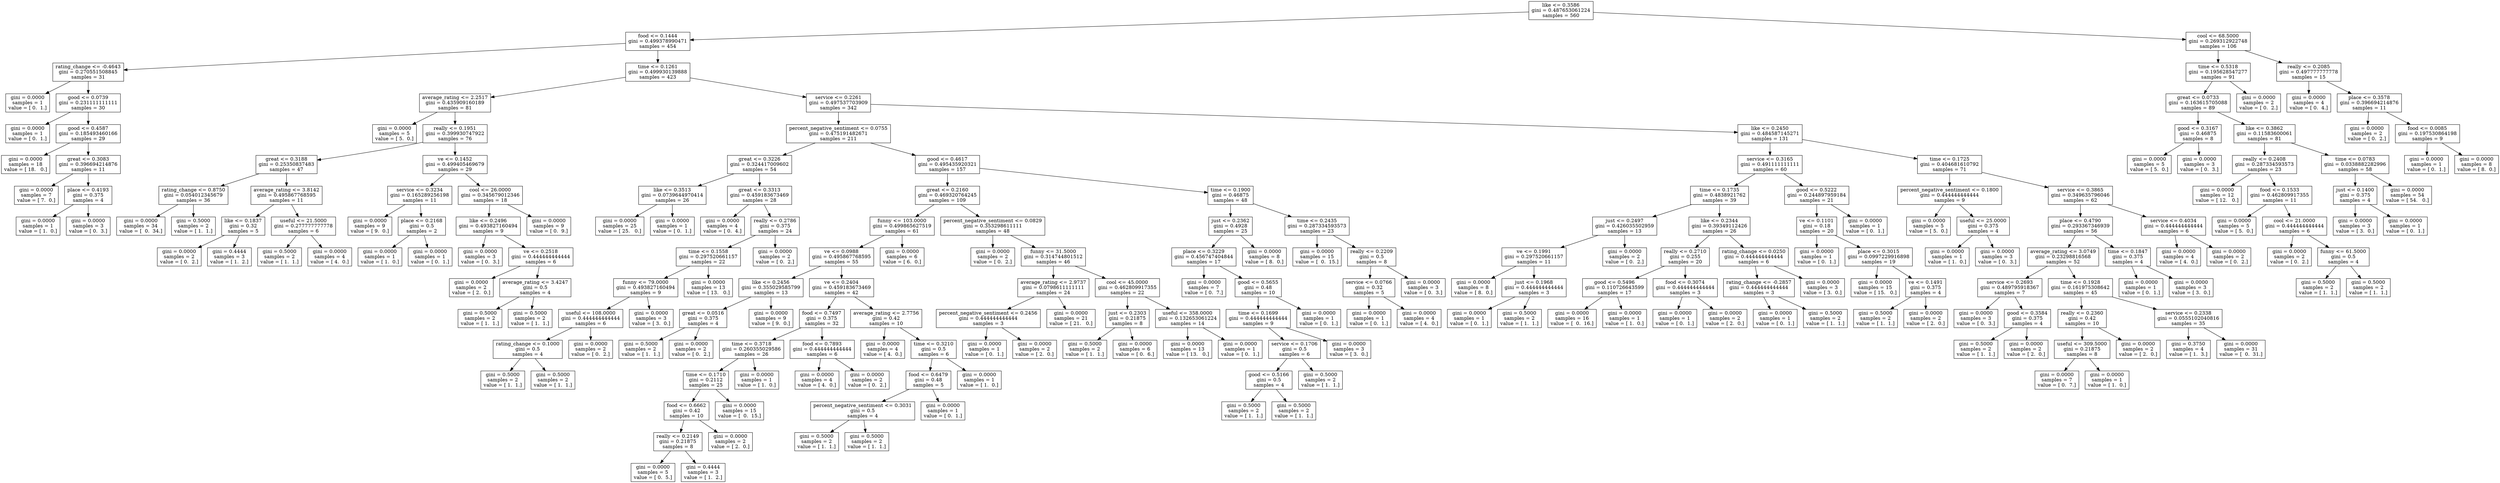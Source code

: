 digraph Tree {
0 [label="like <= 0.3586\ngini = 0.487653061224\nsamples = 560", shape="box"] ;
1 [label="food <= 0.1444\ngini = 0.499378990471\nsamples = 454", shape="box"] ;
0 -> 1 ;
2 [label="rating_change <= -0.4643\ngini = 0.270551508845\nsamples = 31", shape="box"] ;
1 -> 2 ;
3 [label="gini = 0.0000\nsamples = 1\nvalue = [ 0.  1.]", shape="box"] ;
2 -> 3 ;
4 [label="good <= 0.0739\ngini = 0.231111111111\nsamples = 30", shape="box"] ;
2 -> 4 ;
5 [label="gini = 0.0000\nsamples = 1\nvalue = [ 0.  1.]", shape="box"] ;
4 -> 5 ;
6 [label="good <= 0.4587\ngini = 0.185493460166\nsamples = 29", shape="box"] ;
4 -> 6 ;
7 [label="gini = 0.0000\nsamples = 18\nvalue = [ 18.   0.]", shape="box"] ;
6 -> 7 ;
8 [label="great <= 0.3083\ngini = 0.396694214876\nsamples = 11", shape="box"] ;
6 -> 8 ;
9 [label="gini = 0.0000\nsamples = 7\nvalue = [ 7.  0.]", shape="box"] ;
8 -> 9 ;
10 [label="place <= 0.4193\ngini = 0.375\nsamples = 4", shape="box"] ;
8 -> 10 ;
11 [label="gini = 0.0000\nsamples = 1\nvalue = [ 1.  0.]", shape="box"] ;
10 -> 11 ;
12 [label="gini = 0.0000\nsamples = 3\nvalue = [ 0.  3.]", shape="box"] ;
10 -> 12 ;
13 [label="time <= 0.1261\ngini = 0.499930139888\nsamples = 423", shape="box"] ;
1 -> 13 ;
14 [label="average_rating <= 2.2517\ngini = 0.435909160189\nsamples = 81", shape="box"] ;
13 -> 14 ;
15 [label="gini = 0.0000\nsamples = 5\nvalue = [ 5.  0.]", shape="box"] ;
14 -> 15 ;
16 [label="really <= 0.1951\ngini = 0.399930747922\nsamples = 76", shape="box"] ;
14 -> 16 ;
17 [label="great <= 0.3188\ngini = 0.25350837483\nsamples = 47", shape="box"] ;
16 -> 17 ;
18 [label="rating_change <= 0.8750\ngini = 0.054012345679\nsamples = 36", shape="box"] ;
17 -> 18 ;
19 [label="gini = 0.0000\nsamples = 34\nvalue = [  0.  34.]", shape="box"] ;
18 -> 19 ;
20 [label="gini = 0.5000\nsamples = 2\nvalue = [ 1.  1.]", shape="box"] ;
18 -> 20 ;
21 [label="average_rating <= 3.8142\ngini = 0.495867768595\nsamples = 11", shape="box"] ;
17 -> 21 ;
22 [label="like <= 0.1837\ngini = 0.32\nsamples = 5", shape="box"] ;
21 -> 22 ;
23 [label="gini = 0.0000\nsamples = 2\nvalue = [ 0.  2.]", shape="box"] ;
22 -> 23 ;
24 [label="gini = 0.4444\nsamples = 3\nvalue = [ 1.  2.]", shape="box"] ;
22 -> 24 ;
25 [label="useful <= 21.5000\ngini = 0.277777777778\nsamples = 6", shape="box"] ;
21 -> 25 ;
26 [label="gini = 0.5000\nsamples = 2\nvalue = [ 1.  1.]", shape="box"] ;
25 -> 26 ;
27 [label="gini = 0.0000\nsamples = 4\nvalue = [ 4.  0.]", shape="box"] ;
25 -> 27 ;
28 [label="ve <= 0.1452\ngini = 0.499405469679\nsamples = 29", shape="box"] ;
16 -> 28 ;
29 [label="service <= 0.3234\ngini = 0.165289256198\nsamples = 11", shape="box"] ;
28 -> 29 ;
30 [label="gini = 0.0000\nsamples = 9\nvalue = [ 9.  0.]", shape="box"] ;
29 -> 30 ;
31 [label="place <= 0.2168\ngini = 0.5\nsamples = 2", shape="box"] ;
29 -> 31 ;
32 [label="gini = 0.0000\nsamples = 1\nvalue = [ 1.  0.]", shape="box"] ;
31 -> 32 ;
33 [label="gini = 0.0000\nsamples = 1\nvalue = [ 0.  1.]", shape="box"] ;
31 -> 33 ;
34 [label="cool <= 26.0000\ngini = 0.345679012346\nsamples = 18", shape="box"] ;
28 -> 34 ;
35 [label="like <= 0.2496\ngini = 0.493827160494\nsamples = 9", shape="box"] ;
34 -> 35 ;
36 [label="gini = 0.0000\nsamples = 3\nvalue = [ 0.  3.]", shape="box"] ;
35 -> 36 ;
37 [label="ve <= 0.2518\ngini = 0.444444444444\nsamples = 6", shape="box"] ;
35 -> 37 ;
38 [label="gini = 0.0000\nsamples = 2\nvalue = [ 2.  0.]", shape="box"] ;
37 -> 38 ;
39 [label="average_rating <= 3.4247\ngini = 0.5\nsamples = 4", shape="box"] ;
37 -> 39 ;
40 [label="gini = 0.5000\nsamples = 2\nvalue = [ 1.  1.]", shape="box"] ;
39 -> 40 ;
41 [label="gini = 0.5000\nsamples = 2\nvalue = [ 1.  1.]", shape="box"] ;
39 -> 41 ;
42 [label="gini = 0.0000\nsamples = 9\nvalue = [ 0.  9.]", shape="box"] ;
34 -> 42 ;
43 [label="service <= 0.2261\ngini = 0.497537703909\nsamples = 342", shape="box"] ;
13 -> 43 ;
44 [label="percent_negative_sentiment <= 0.0755\ngini = 0.475191482671\nsamples = 211", shape="box"] ;
43 -> 44 ;
45 [label="great <= 0.3226\ngini = 0.324417009602\nsamples = 54", shape="box"] ;
44 -> 45 ;
46 [label="like <= 0.3513\ngini = 0.0739644970414\nsamples = 26", shape="box"] ;
45 -> 46 ;
47 [label="gini = 0.0000\nsamples = 25\nvalue = [ 25.   0.]", shape="box"] ;
46 -> 47 ;
48 [label="gini = 0.0000\nsamples = 1\nvalue = [ 0.  1.]", shape="box"] ;
46 -> 48 ;
49 [label="great <= 0.3313\ngini = 0.459183673469\nsamples = 28", shape="box"] ;
45 -> 49 ;
50 [label="gini = 0.0000\nsamples = 4\nvalue = [ 0.  4.]", shape="box"] ;
49 -> 50 ;
51 [label="really <= 0.2786\ngini = 0.375\nsamples = 24", shape="box"] ;
49 -> 51 ;
52 [label="time <= 0.1558\ngini = 0.297520661157\nsamples = 22", shape="box"] ;
51 -> 52 ;
53 [label="funny <= 79.0000\ngini = 0.493827160494\nsamples = 9", shape="box"] ;
52 -> 53 ;
54 [label="useful <= 108.0000\ngini = 0.444444444444\nsamples = 6", shape="box"] ;
53 -> 54 ;
55 [label="rating_change <= 0.1000\ngini = 0.5\nsamples = 4", shape="box"] ;
54 -> 55 ;
56 [label="gini = 0.5000\nsamples = 2\nvalue = [ 1.  1.]", shape="box"] ;
55 -> 56 ;
57 [label="gini = 0.5000\nsamples = 2\nvalue = [ 1.  1.]", shape="box"] ;
55 -> 57 ;
58 [label="gini = 0.0000\nsamples = 2\nvalue = [ 0.  2.]", shape="box"] ;
54 -> 58 ;
59 [label="gini = 0.0000\nsamples = 3\nvalue = [ 3.  0.]", shape="box"] ;
53 -> 59 ;
60 [label="gini = 0.0000\nsamples = 13\nvalue = [ 13.   0.]", shape="box"] ;
52 -> 60 ;
61 [label="gini = 0.0000\nsamples = 2\nvalue = [ 0.  2.]", shape="box"] ;
51 -> 61 ;
62 [label="good <= 0.4617\ngini = 0.495435920321\nsamples = 157", shape="box"] ;
44 -> 62 ;
63 [label="great <= 0.2160\ngini = 0.469320764245\nsamples = 109", shape="box"] ;
62 -> 63 ;
64 [label="funny <= 103.0000\ngini = 0.499865627519\nsamples = 61", shape="box"] ;
63 -> 64 ;
65 [label="ve <= 0.0988\ngini = 0.495867768595\nsamples = 55", shape="box"] ;
64 -> 65 ;
66 [label="like <= 0.2456\ngini = 0.355029585799\nsamples = 13", shape="box"] ;
65 -> 66 ;
67 [label="great <= 0.0516\ngini = 0.375\nsamples = 4", shape="box"] ;
66 -> 67 ;
68 [label="gini = 0.5000\nsamples = 2\nvalue = [ 1.  1.]", shape="box"] ;
67 -> 68 ;
69 [label="gini = 0.0000\nsamples = 2\nvalue = [ 0.  2.]", shape="box"] ;
67 -> 69 ;
70 [label="gini = 0.0000\nsamples = 9\nvalue = [ 9.  0.]", shape="box"] ;
66 -> 70 ;
71 [label="ve <= 0.2404\ngini = 0.459183673469\nsamples = 42", shape="box"] ;
65 -> 71 ;
72 [label="food <= 0.7497\ngini = 0.375\nsamples = 32", shape="box"] ;
71 -> 72 ;
73 [label="time <= 0.3718\ngini = 0.260355029586\nsamples = 26", shape="box"] ;
72 -> 73 ;
74 [label="time <= 0.1710\ngini = 0.2112\nsamples = 25", shape="box"] ;
73 -> 74 ;
75 [label="food <= 0.6662\ngini = 0.42\nsamples = 10", shape="box"] ;
74 -> 75 ;
76 [label="really <= 0.2149\ngini = 0.21875\nsamples = 8", shape="box"] ;
75 -> 76 ;
77 [label="gini = 0.0000\nsamples = 5\nvalue = [ 0.  5.]", shape="box"] ;
76 -> 77 ;
78 [label="gini = 0.4444\nsamples = 3\nvalue = [ 1.  2.]", shape="box"] ;
76 -> 78 ;
79 [label="gini = 0.0000\nsamples = 2\nvalue = [ 2.  0.]", shape="box"] ;
75 -> 79 ;
80 [label="gini = 0.0000\nsamples = 15\nvalue = [  0.  15.]", shape="box"] ;
74 -> 80 ;
81 [label="gini = 0.0000\nsamples = 1\nvalue = [ 1.  0.]", shape="box"] ;
73 -> 81 ;
82 [label="food <= 0.7893\ngini = 0.444444444444\nsamples = 6", shape="box"] ;
72 -> 82 ;
83 [label="gini = 0.0000\nsamples = 4\nvalue = [ 4.  0.]", shape="box"] ;
82 -> 83 ;
84 [label="gini = 0.0000\nsamples = 2\nvalue = [ 0.  2.]", shape="box"] ;
82 -> 84 ;
85 [label="average_rating <= 2.7756\ngini = 0.42\nsamples = 10", shape="box"] ;
71 -> 85 ;
86 [label="gini = 0.0000\nsamples = 4\nvalue = [ 4.  0.]", shape="box"] ;
85 -> 86 ;
87 [label="time <= 0.3210\ngini = 0.5\nsamples = 6", shape="box"] ;
85 -> 87 ;
88 [label="food <= 0.6479\ngini = 0.48\nsamples = 5", shape="box"] ;
87 -> 88 ;
89 [label="percent_negative_sentiment <= 0.3031\ngini = 0.5\nsamples = 4", shape="box"] ;
88 -> 89 ;
90 [label="gini = 0.5000\nsamples = 2\nvalue = [ 1.  1.]", shape="box"] ;
89 -> 90 ;
91 [label="gini = 0.5000\nsamples = 2\nvalue = [ 1.  1.]", shape="box"] ;
89 -> 91 ;
92 [label="gini = 0.0000\nsamples = 1\nvalue = [ 0.  1.]", shape="box"] ;
88 -> 92 ;
93 [label="gini = 0.0000\nsamples = 1\nvalue = [ 1.  0.]", shape="box"] ;
87 -> 93 ;
94 [label="gini = 0.0000\nsamples = 6\nvalue = [ 6.  0.]", shape="box"] ;
64 -> 94 ;
95 [label="percent_negative_sentiment <= 0.0829\ngini = 0.353298611111\nsamples = 48", shape="box"] ;
63 -> 95 ;
96 [label="gini = 0.0000\nsamples = 2\nvalue = [ 0.  2.]", shape="box"] ;
95 -> 96 ;
97 [label="funny <= 31.5000\ngini = 0.314744801512\nsamples = 46", shape="box"] ;
95 -> 97 ;
98 [label="average_rating <= 2.9737\ngini = 0.0798611111111\nsamples = 24", shape="box"] ;
97 -> 98 ;
99 [label="percent_negative_sentiment <= 0.2456\ngini = 0.444444444444\nsamples = 3", shape="box"] ;
98 -> 99 ;
100 [label="gini = 0.0000\nsamples = 1\nvalue = [ 0.  1.]", shape="box"] ;
99 -> 100 ;
101 [label="gini = 0.0000\nsamples = 2\nvalue = [ 2.  0.]", shape="box"] ;
99 -> 101 ;
102 [label="gini = 0.0000\nsamples = 21\nvalue = [ 21.   0.]", shape="box"] ;
98 -> 102 ;
103 [label="cool <= 45.0000\ngini = 0.462809917355\nsamples = 22", shape="box"] ;
97 -> 103 ;
104 [label="just <= 0.2303\ngini = 0.21875\nsamples = 8", shape="box"] ;
103 -> 104 ;
105 [label="gini = 0.5000\nsamples = 2\nvalue = [ 1.  1.]", shape="box"] ;
104 -> 105 ;
106 [label="gini = 0.0000\nsamples = 6\nvalue = [ 0.  6.]", shape="box"] ;
104 -> 106 ;
107 [label="useful <= 358.0000\ngini = 0.132653061224\nsamples = 14", shape="box"] ;
103 -> 107 ;
108 [label="gini = 0.0000\nsamples = 13\nvalue = [ 13.   0.]", shape="box"] ;
107 -> 108 ;
109 [label="gini = 0.0000\nsamples = 1\nvalue = [ 0.  1.]", shape="box"] ;
107 -> 109 ;
110 [label="time <= 0.1900\ngini = 0.46875\nsamples = 48", shape="box"] ;
62 -> 110 ;
111 [label="just <= 0.2362\ngini = 0.4928\nsamples = 25", shape="box"] ;
110 -> 111 ;
112 [label="place <= 0.3229\ngini = 0.456747404844\nsamples = 17", shape="box"] ;
111 -> 112 ;
113 [label="gini = 0.0000\nsamples = 7\nvalue = [ 0.  7.]", shape="box"] ;
112 -> 113 ;
114 [label="good <= 0.5655\ngini = 0.48\nsamples = 10", shape="box"] ;
112 -> 114 ;
115 [label="time <= 0.1699\ngini = 0.444444444444\nsamples = 9", shape="box"] ;
114 -> 115 ;
116 [label="service <= 0.1706\ngini = 0.5\nsamples = 6", shape="box"] ;
115 -> 116 ;
117 [label="good <= 0.5166\ngini = 0.5\nsamples = 4", shape="box"] ;
116 -> 117 ;
118 [label="gini = 0.5000\nsamples = 2\nvalue = [ 1.  1.]", shape="box"] ;
117 -> 118 ;
119 [label="gini = 0.5000\nsamples = 2\nvalue = [ 1.  1.]", shape="box"] ;
117 -> 119 ;
120 [label="gini = 0.5000\nsamples = 2\nvalue = [ 1.  1.]", shape="box"] ;
116 -> 120 ;
121 [label="gini = 0.0000\nsamples = 3\nvalue = [ 3.  0.]", shape="box"] ;
115 -> 121 ;
122 [label="gini = 0.0000\nsamples = 1\nvalue = [ 0.  1.]", shape="box"] ;
114 -> 122 ;
123 [label="gini = 0.0000\nsamples = 8\nvalue = [ 8.  0.]", shape="box"] ;
111 -> 123 ;
124 [label="time <= 0.2435\ngini = 0.287334593573\nsamples = 23", shape="box"] ;
110 -> 124 ;
125 [label="gini = 0.0000\nsamples = 15\nvalue = [  0.  15.]", shape="box"] ;
124 -> 125 ;
126 [label="really <= 0.2209\ngini = 0.5\nsamples = 8", shape="box"] ;
124 -> 126 ;
127 [label="service <= 0.0766\ngini = 0.32\nsamples = 5", shape="box"] ;
126 -> 127 ;
128 [label="gini = 0.0000\nsamples = 1\nvalue = [ 0.  1.]", shape="box"] ;
127 -> 128 ;
129 [label="gini = 0.0000\nsamples = 4\nvalue = [ 4.  0.]", shape="box"] ;
127 -> 129 ;
130 [label="gini = 0.0000\nsamples = 3\nvalue = [ 0.  3.]", shape="box"] ;
126 -> 130 ;
131 [label="like <= 0.2450\ngini = 0.484587145271\nsamples = 131", shape="box"] ;
43 -> 131 ;
132 [label="service <= 0.3165\ngini = 0.491111111111\nsamples = 60", shape="box"] ;
131 -> 132 ;
133 [label="time <= 0.1735\ngini = 0.4838921762\nsamples = 39", shape="box"] ;
132 -> 133 ;
134 [label="just <= 0.2497\ngini = 0.426035502959\nsamples = 13", shape="box"] ;
133 -> 134 ;
135 [label="ve <= 0.1991\ngini = 0.297520661157\nsamples = 11", shape="box"] ;
134 -> 135 ;
136 [label="gini = 0.0000\nsamples = 8\nvalue = [ 8.  0.]", shape="box"] ;
135 -> 136 ;
137 [label="just <= 0.1968\ngini = 0.444444444444\nsamples = 3", shape="box"] ;
135 -> 137 ;
138 [label="gini = 0.0000\nsamples = 1\nvalue = [ 0.  1.]", shape="box"] ;
137 -> 138 ;
139 [label="gini = 0.5000\nsamples = 2\nvalue = [ 1.  1.]", shape="box"] ;
137 -> 139 ;
140 [label="gini = 0.0000\nsamples = 2\nvalue = [ 0.  2.]", shape="box"] ;
134 -> 140 ;
141 [label="like <= 0.2344\ngini = 0.39349112426\nsamples = 26", shape="box"] ;
133 -> 141 ;
142 [label="really <= 0.2710\ngini = 0.255\nsamples = 20", shape="box"] ;
141 -> 142 ;
143 [label="good <= 0.5496\ngini = 0.110726643599\nsamples = 17", shape="box"] ;
142 -> 143 ;
144 [label="gini = 0.0000\nsamples = 16\nvalue = [  0.  16.]", shape="box"] ;
143 -> 144 ;
145 [label="gini = 0.0000\nsamples = 1\nvalue = [ 1.  0.]", shape="box"] ;
143 -> 145 ;
146 [label="food <= 0.3074\ngini = 0.444444444444\nsamples = 3", shape="box"] ;
142 -> 146 ;
147 [label="gini = 0.0000\nsamples = 1\nvalue = [ 0.  1.]", shape="box"] ;
146 -> 147 ;
148 [label="gini = 0.0000\nsamples = 2\nvalue = [ 2.  0.]", shape="box"] ;
146 -> 148 ;
149 [label="rating_change <= 0.0250\ngini = 0.444444444444\nsamples = 6", shape="box"] ;
141 -> 149 ;
150 [label="rating_change <= -0.2857\ngini = 0.444444444444\nsamples = 3", shape="box"] ;
149 -> 150 ;
151 [label="gini = 0.0000\nsamples = 1\nvalue = [ 0.  1.]", shape="box"] ;
150 -> 151 ;
152 [label="gini = 0.5000\nsamples = 2\nvalue = [ 1.  1.]", shape="box"] ;
150 -> 152 ;
153 [label="gini = 0.0000\nsamples = 3\nvalue = [ 3.  0.]", shape="box"] ;
149 -> 153 ;
154 [label="good <= 0.5222\ngini = 0.244897959184\nsamples = 21", shape="box"] ;
132 -> 154 ;
155 [label="ve <= 0.1101\ngini = 0.18\nsamples = 20", shape="box"] ;
154 -> 155 ;
156 [label="gini = 0.0000\nsamples = 1\nvalue = [ 0.  1.]", shape="box"] ;
155 -> 156 ;
157 [label="place <= 0.3015\ngini = 0.0997229916898\nsamples = 19", shape="box"] ;
155 -> 157 ;
158 [label="gini = 0.0000\nsamples = 15\nvalue = [ 15.   0.]", shape="box"] ;
157 -> 158 ;
159 [label="ve <= 0.1491\ngini = 0.375\nsamples = 4", shape="box"] ;
157 -> 159 ;
160 [label="gini = 0.5000\nsamples = 2\nvalue = [ 1.  1.]", shape="box"] ;
159 -> 160 ;
161 [label="gini = 0.0000\nsamples = 2\nvalue = [ 2.  0.]", shape="box"] ;
159 -> 161 ;
162 [label="gini = 0.0000\nsamples = 1\nvalue = [ 0.  1.]", shape="box"] ;
154 -> 162 ;
163 [label="time <= 0.1725\ngini = 0.404681610792\nsamples = 71", shape="box"] ;
131 -> 163 ;
164 [label="percent_negative_sentiment <= 0.1800\ngini = 0.444444444444\nsamples = 9", shape="box"] ;
163 -> 164 ;
165 [label="gini = 0.0000\nsamples = 5\nvalue = [ 5.  0.]", shape="box"] ;
164 -> 165 ;
166 [label="useful <= 25.0000\ngini = 0.375\nsamples = 4", shape="box"] ;
164 -> 166 ;
167 [label="gini = 0.0000\nsamples = 1\nvalue = [ 1.  0.]", shape="box"] ;
166 -> 167 ;
168 [label="gini = 0.0000\nsamples = 3\nvalue = [ 0.  3.]", shape="box"] ;
166 -> 168 ;
169 [label="service <= 0.3865\ngini = 0.349635796046\nsamples = 62", shape="box"] ;
163 -> 169 ;
170 [label="place <= 0.4790\ngini = 0.293367346939\nsamples = 56", shape="box"] ;
169 -> 170 ;
171 [label="average_rating <= 3.0749\ngini = 0.23298816568\nsamples = 52", shape="box"] ;
170 -> 171 ;
172 [label="service <= 0.2693\ngini = 0.489795918367\nsamples = 7", shape="box"] ;
171 -> 172 ;
173 [label="gini = 0.0000\nsamples = 3\nvalue = [ 0.  3.]", shape="box"] ;
172 -> 173 ;
174 [label="good <= 0.3584\ngini = 0.375\nsamples = 4", shape="box"] ;
172 -> 174 ;
175 [label="gini = 0.5000\nsamples = 2\nvalue = [ 1.  1.]", shape="box"] ;
174 -> 175 ;
176 [label="gini = 0.0000\nsamples = 2\nvalue = [ 2.  0.]", shape="box"] ;
174 -> 176 ;
177 [label="time <= 0.1928\ngini = 0.161975308642\nsamples = 45", shape="box"] ;
171 -> 177 ;
178 [label="really <= 0.2360\ngini = 0.42\nsamples = 10", shape="box"] ;
177 -> 178 ;
179 [label="useful <= 309.5000\ngini = 0.21875\nsamples = 8", shape="box"] ;
178 -> 179 ;
180 [label="gini = 0.0000\nsamples = 7\nvalue = [ 0.  7.]", shape="box"] ;
179 -> 180 ;
181 [label="gini = 0.0000\nsamples = 1\nvalue = [ 1.  0.]", shape="box"] ;
179 -> 181 ;
182 [label="gini = 0.0000\nsamples = 2\nvalue = [ 2.  0.]", shape="box"] ;
178 -> 182 ;
183 [label="service <= 0.2338\ngini = 0.0555102040816\nsamples = 35", shape="box"] ;
177 -> 183 ;
184 [label="gini = 0.3750\nsamples = 4\nvalue = [ 1.  3.]", shape="box"] ;
183 -> 184 ;
185 [label="gini = 0.0000\nsamples = 31\nvalue = [  0.  31.]", shape="box"] ;
183 -> 185 ;
186 [label="time <= 0.1847\ngini = 0.375\nsamples = 4", shape="box"] ;
170 -> 186 ;
187 [label="gini = 0.0000\nsamples = 1\nvalue = [ 0.  1.]", shape="box"] ;
186 -> 187 ;
188 [label="gini = 0.0000\nsamples = 3\nvalue = [ 3.  0.]", shape="box"] ;
186 -> 188 ;
189 [label="service <= 0.4034\ngini = 0.444444444444\nsamples = 6", shape="box"] ;
169 -> 189 ;
190 [label="gini = 0.0000\nsamples = 4\nvalue = [ 4.  0.]", shape="box"] ;
189 -> 190 ;
191 [label="gini = 0.0000\nsamples = 2\nvalue = [ 0.  2.]", shape="box"] ;
189 -> 191 ;
192 [label="cool <= 68.5000\ngini = 0.269312922748\nsamples = 106", shape="box"] ;
0 -> 192 ;
193 [label="time <= 0.5318\ngini = 0.195628547277\nsamples = 91", shape="box"] ;
192 -> 193 ;
194 [label="great <= 0.0733\ngini = 0.163615705088\nsamples = 89", shape="box"] ;
193 -> 194 ;
195 [label="good <= 0.3167\ngini = 0.46875\nsamples = 8", shape="box"] ;
194 -> 195 ;
196 [label="gini = 0.0000\nsamples = 5\nvalue = [ 5.  0.]", shape="box"] ;
195 -> 196 ;
197 [label="gini = 0.0000\nsamples = 3\nvalue = [ 0.  3.]", shape="box"] ;
195 -> 197 ;
198 [label="like <= 0.3862\ngini = 0.11583600061\nsamples = 81", shape="box"] ;
194 -> 198 ;
199 [label="really <= 0.2408\ngini = 0.287334593573\nsamples = 23", shape="box"] ;
198 -> 199 ;
200 [label="gini = 0.0000\nsamples = 12\nvalue = [ 12.   0.]", shape="box"] ;
199 -> 200 ;
201 [label="food <= 0.1533\ngini = 0.462809917355\nsamples = 11", shape="box"] ;
199 -> 201 ;
202 [label="gini = 0.0000\nsamples = 5\nvalue = [ 5.  0.]", shape="box"] ;
201 -> 202 ;
203 [label="cool <= 21.0000\ngini = 0.444444444444\nsamples = 6", shape="box"] ;
201 -> 203 ;
204 [label="gini = 0.0000\nsamples = 2\nvalue = [ 0.  2.]", shape="box"] ;
203 -> 204 ;
205 [label="funny <= 61.5000\ngini = 0.5\nsamples = 4", shape="box"] ;
203 -> 205 ;
206 [label="gini = 0.5000\nsamples = 2\nvalue = [ 1.  1.]", shape="box"] ;
205 -> 206 ;
207 [label="gini = 0.5000\nsamples = 2\nvalue = [ 1.  1.]", shape="box"] ;
205 -> 207 ;
208 [label="time <= 0.0783\ngini = 0.0338882282996\nsamples = 58", shape="box"] ;
198 -> 208 ;
209 [label="just <= 0.1400\ngini = 0.375\nsamples = 4", shape="box"] ;
208 -> 209 ;
210 [label="gini = 0.0000\nsamples = 3\nvalue = [ 3.  0.]", shape="box"] ;
209 -> 210 ;
211 [label="gini = 0.0000\nsamples = 1\nvalue = [ 0.  1.]", shape="box"] ;
209 -> 211 ;
212 [label="gini = 0.0000\nsamples = 54\nvalue = [ 54.   0.]", shape="box"] ;
208 -> 212 ;
213 [label="gini = 0.0000\nsamples = 2\nvalue = [ 0.  2.]", shape="box"] ;
193 -> 213 ;
214 [label="really <= 0.2085\ngini = 0.497777777778\nsamples = 15", shape="box"] ;
192 -> 214 ;
215 [label="gini = 0.0000\nsamples = 4\nvalue = [ 0.  4.]", shape="box"] ;
214 -> 215 ;
216 [label="place <= 0.3578\ngini = 0.396694214876\nsamples = 11", shape="box"] ;
214 -> 216 ;
217 [label="gini = 0.0000\nsamples = 2\nvalue = [ 0.  2.]", shape="box"] ;
216 -> 217 ;
218 [label="food <= 0.0085\ngini = 0.197530864198\nsamples = 9", shape="box"] ;
216 -> 218 ;
219 [label="gini = 0.0000\nsamples = 1\nvalue = [ 0.  1.]", shape="box"] ;
218 -> 219 ;
220 [label="gini = 0.0000\nsamples = 8\nvalue = [ 8.  0.]", shape="box"] ;
218 -> 220 ;
}